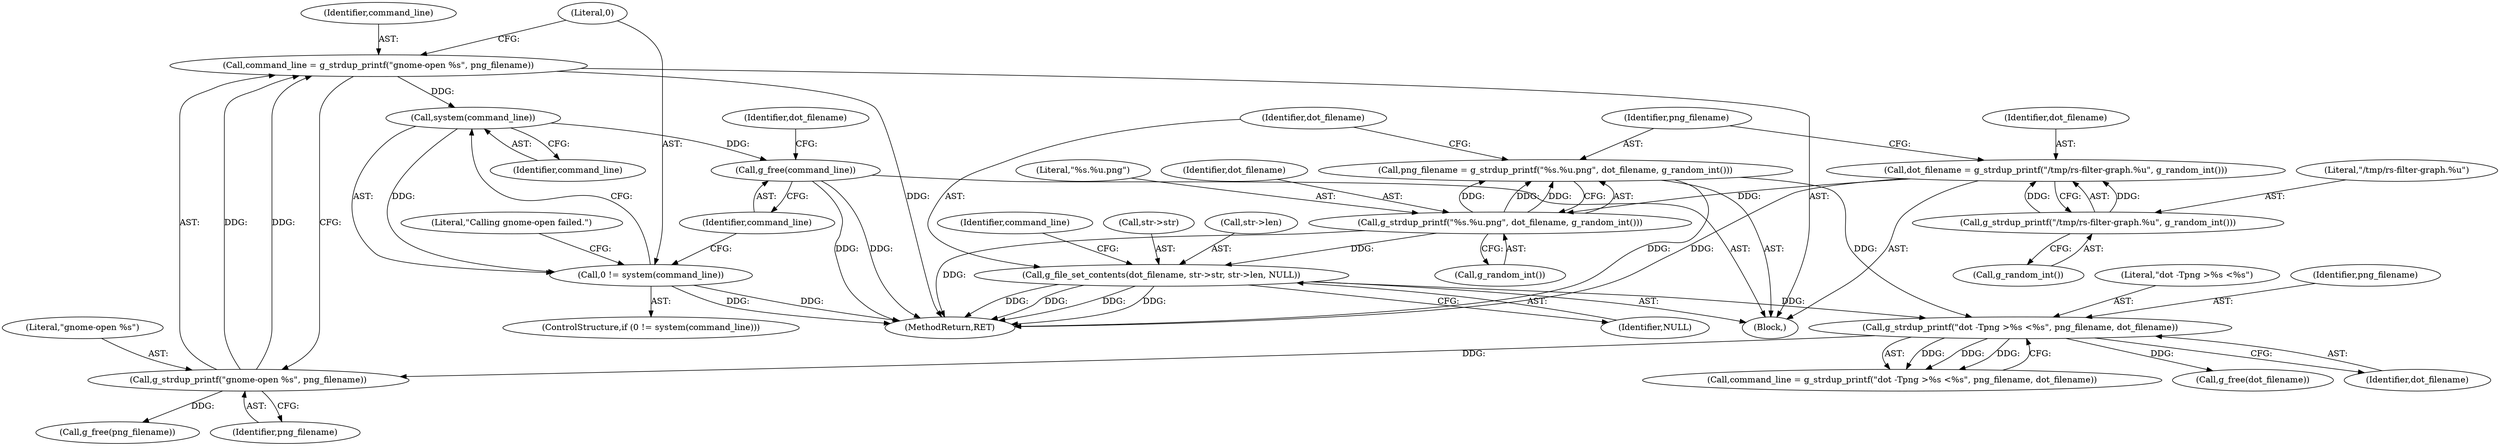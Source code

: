 digraph "0_rawstudio_9c2cd3c93c05d009a91d84eedbb85873b0cb505d@API" {
"1000156" [label="(Call,command_line = g_strdup_printf(\"gnome-open %s\", png_filename))"];
"1000158" [label="(Call,g_strdup_printf(\"gnome-open %s\", png_filename))"];
"1000143" [label="(Call,g_strdup_printf(\"dot -Tpng >%s <%s\", png_filename, dot_filename))"];
"1000126" [label="(Call,png_filename = g_strdup_printf(\"%s.%u.png\", dot_filename, g_random_int()))"];
"1000128" [label="(Call,g_strdup_printf(\"%s.%u.png\", dot_filename, g_random_int()))"];
"1000121" [label="(Call,dot_filename = g_strdup_printf(\"/tmp/rs-filter-graph.%u\", g_random_int()))"];
"1000123" [label="(Call,g_strdup_printf(\"/tmp/rs-filter-graph.%u\", g_random_int()))"];
"1000132" [label="(Call,g_file_set_contents(dot_filename, str->str, str->len, NULL))"];
"1000164" [label="(Call,system(command_line))"];
"1000162" [label="(Call,0 != system(command_line))"];
"1000168" [label="(Call,g_free(command_line))"];
"1000158" [label="(Call,g_strdup_printf(\"gnome-open %s\", png_filename))"];
"1000169" [label="(Identifier,command_line)"];
"1000172" [label="(Call,g_free(png_filename))"];
"1000163" [label="(Literal,0)"];
"1000167" [label="(Literal,\"Calling gnome-open failed.\")"];
"1000126" [label="(Call,png_filename = g_strdup_printf(\"%s.%u.png\", dot_filename, g_random_int()))"];
"1000146" [label="(Identifier,dot_filename)"];
"1000122" [label="(Identifier,dot_filename)"];
"1000123" [label="(Call,g_strdup_printf(\"/tmp/rs-filter-graph.%u\", g_random_int()))"];
"1000177" [label="(MethodReturn,RET)"];
"1000144" [label="(Literal,\"dot -Tpng >%s <%s\")"];
"1000142" [label="(Identifier,command_line)"];
"1000156" [label="(Call,command_line = g_strdup_printf(\"gnome-open %s\", png_filename))"];
"1000141" [label="(Call,command_line = g_strdup_printf(\"dot -Tpng >%s <%s\", png_filename, dot_filename))"];
"1000143" [label="(Call,g_strdup_printf(\"dot -Tpng >%s <%s\", png_filename, dot_filename))"];
"1000130" [label="(Identifier,dot_filename)"];
"1000171" [label="(Identifier,dot_filename)"];
"1000162" [label="(Call,0 != system(command_line))"];
"1000134" [label="(Call,str->str)"];
"1000165" [label="(Identifier,command_line)"];
"1000140" [label="(Identifier,NULL)"];
"1000137" [label="(Call,str->len)"];
"1000168" [label="(Call,g_free(command_line))"];
"1000125" [label="(Call,g_random_int())"];
"1000121" [label="(Call,dot_filename = g_strdup_printf(\"/tmp/rs-filter-graph.%u\", g_random_int()))"];
"1000133" [label="(Identifier,dot_filename)"];
"1000159" [label="(Literal,\"gnome-open %s\")"];
"1000103" [label="(Block,)"];
"1000170" [label="(Call,g_free(dot_filename))"];
"1000161" [label="(ControlStructure,if (0 != system(command_line)))"];
"1000157" [label="(Identifier,command_line)"];
"1000164" [label="(Call,system(command_line))"];
"1000129" [label="(Literal,\"%s.%u.png\")"];
"1000145" [label="(Identifier,png_filename)"];
"1000127" [label="(Identifier,png_filename)"];
"1000132" [label="(Call,g_file_set_contents(dot_filename, str->str, str->len, NULL))"];
"1000128" [label="(Call,g_strdup_printf(\"%s.%u.png\", dot_filename, g_random_int()))"];
"1000131" [label="(Call,g_random_int())"];
"1000160" [label="(Identifier,png_filename)"];
"1000124" [label="(Literal,\"/tmp/rs-filter-graph.%u\")"];
"1000156" -> "1000103"  [label="AST: "];
"1000156" -> "1000158"  [label="CFG: "];
"1000157" -> "1000156"  [label="AST: "];
"1000158" -> "1000156"  [label="AST: "];
"1000163" -> "1000156"  [label="CFG: "];
"1000156" -> "1000177"  [label="DDG: "];
"1000158" -> "1000156"  [label="DDG: "];
"1000158" -> "1000156"  [label="DDG: "];
"1000156" -> "1000164"  [label="DDG: "];
"1000158" -> "1000160"  [label="CFG: "];
"1000159" -> "1000158"  [label="AST: "];
"1000160" -> "1000158"  [label="AST: "];
"1000143" -> "1000158"  [label="DDG: "];
"1000158" -> "1000172"  [label="DDG: "];
"1000143" -> "1000141"  [label="AST: "];
"1000143" -> "1000146"  [label="CFG: "];
"1000144" -> "1000143"  [label="AST: "];
"1000145" -> "1000143"  [label="AST: "];
"1000146" -> "1000143"  [label="AST: "];
"1000141" -> "1000143"  [label="CFG: "];
"1000143" -> "1000141"  [label="DDG: "];
"1000143" -> "1000141"  [label="DDG: "];
"1000143" -> "1000141"  [label="DDG: "];
"1000126" -> "1000143"  [label="DDG: "];
"1000132" -> "1000143"  [label="DDG: "];
"1000143" -> "1000170"  [label="DDG: "];
"1000126" -> "1000103"  [label="AST: "];
"1000126" -> "1000128"  [label="CFG: "];
"1000127" -> "1000126"  [label="AST: "];
"1000128" -> "1000126"  [label="AST: "];
"1000133" -> "1000126"  [label="CFG: "];
"1000126" -> "1000177"  [label="DDG: "];
"1000128" -> "1000126"  [label="DDG: "];
"1000128" -> "1000126"  [label="DDG: "];
"1000128" -> "1000126"  [label="DDG: "];
"1000128" -> "1000131"  [label="CFG: "];
"1000129" -> "1000128"  [label="AST: "];
"1000130" -> "1000128"  [label="AST: "];
"1000131" -> "1000128"  [label="AST: "];
"1000128" -> "1000177"  [label="DDG: "];
"1000121" -> "1000128"  [label="DDG: "];
"1000128" -> "1000132"  [label="DDG: "];
"1000121" -> "1000103"  [label="AST: "];
"1000121" -> "1000123"  [label="CFG: "];
"1000122" -> "1000121"  [label="AST: "];
"1000123" -> "1000121"  [label="AST: "];
"1000127" -> "1000121"  [label="CFG: "];
"1000121" -> "1000177"  [label="DDG: "];
"1000123" -> "1000121"  [label="DDG: "];
"1000123" -> "1000121"  [label="DDG: "];
"1000123" -> "1000125"  [label="CFG: "];
"1000124" -> "1000123"  [label="AST: "];
"1000125" -> "1000123"  [label="AST: "];
"1000132" -> "1000103"  [label="AST: "];
"1000132" -> "1000140"  [label="CFG: "];
"1000133" -> "1000132"  [label="AST: "];
"1000134" -> "1000132"  [label="AST: "];
"1000137" -> "1000132"  [label="AST: "];
"1000140" -> "1000132"  [label="AST: "];
"1000142" -> "1000132"  [label="CFG: "];
"1000132" -> "1000177"  [label="DDG: "];
"1000132" -> "1000177"  [label="DDG: "];
"1000132" -> "1000177"  [label="DDG: "];
"1000132" -> "1000177"  [label="DDG: "];
"1000164" -> "1000162"  [label="AST: "];
"1000164" -> "1000165"  [label="CFG: "];
"1000165" -> "1000164"  [label="AST: "];
"1000162" -> "1000164"  [label="CFG: "];
"1000164" -> "1000162"  [label="DDG: "];
"1000164" -> "1000168"  [label="DDG: "];
"1000162" -> "1000161"  [label="AST: "];
"1000163" -> "1000162"  [label="AST: "];
"1000167" -> "1000162"  [label="CFG: "];
"1000169" -> "1000162"  [label="CFG: "];
"1000162" -> "1000177"  [label="DDG: "];
"1000162" -> "1000177"  [label="DDG: "];
"1000168" -> "1000103"  [label="AST: "];
"1000168" -> "1000169"  [label="CFG: "];
"1000169" -> "1000168"  [label="AST: "];
"1000171" -> "1000168"  [label="CFG: "];
"1000168" -> "1000177"  [label="DDG: "];
"1000168" -> "1000177"  [label="DDG: "];
}
